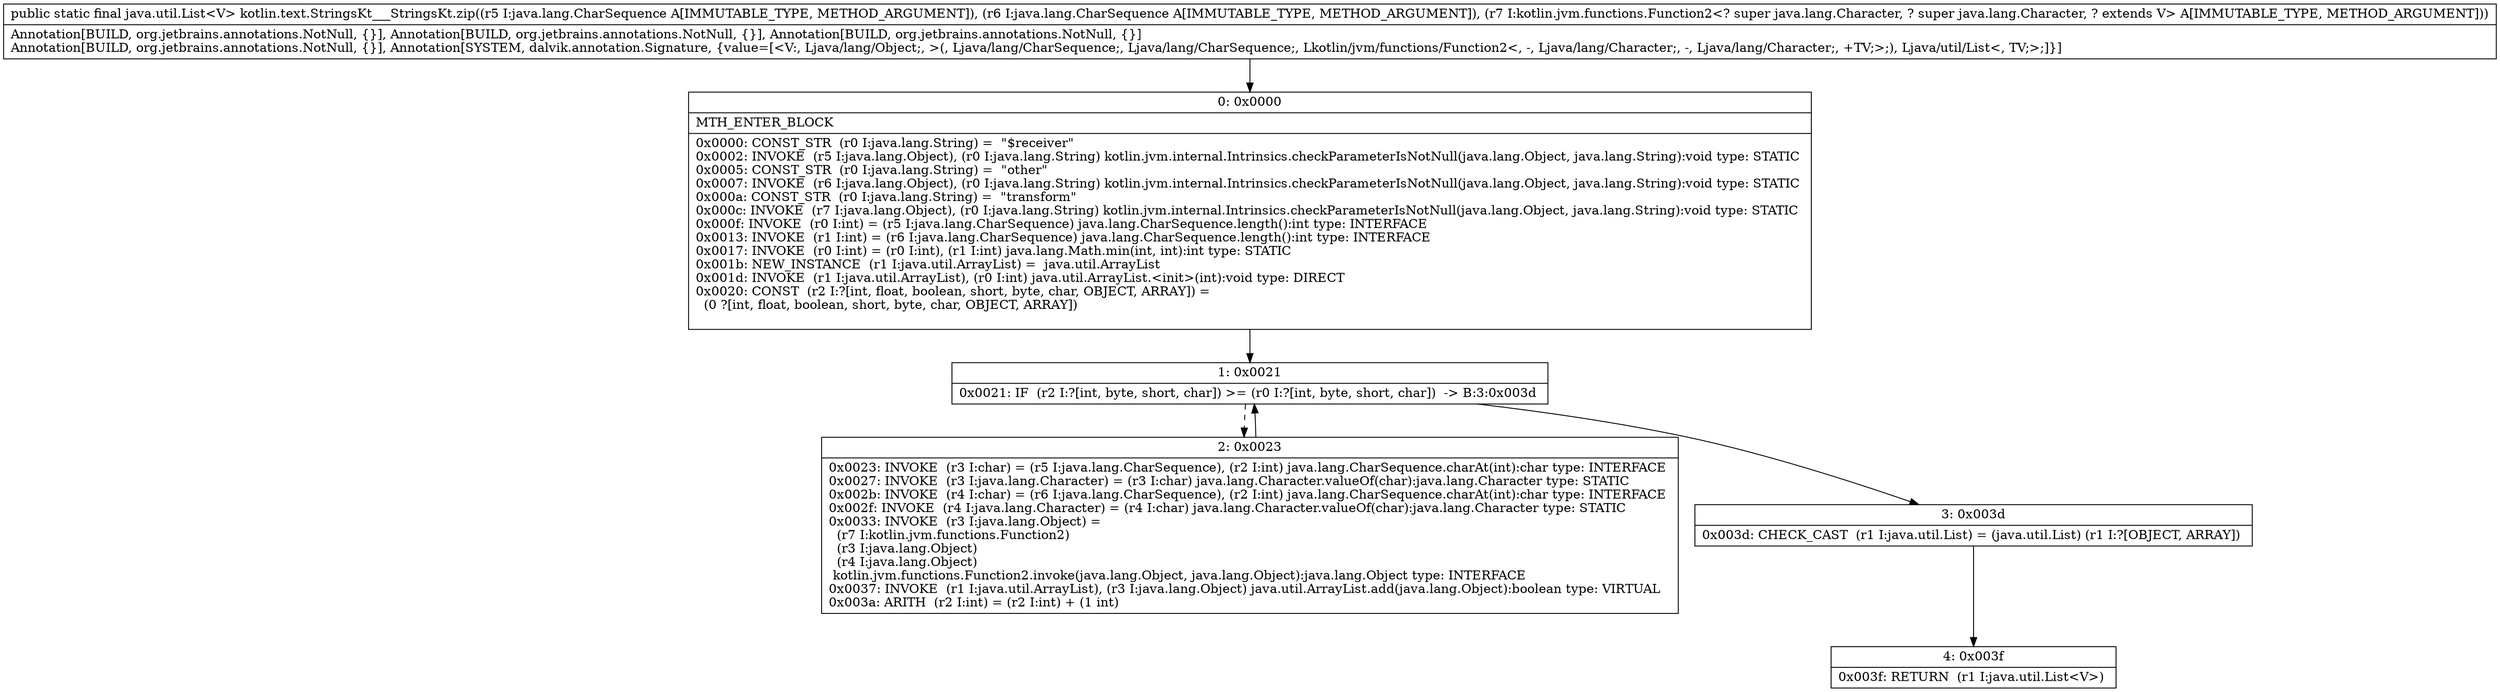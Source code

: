 digraph "CFG forkotlin.text.StringsKt___StringsKt.zip(Ljava\/lang\/CharSequence;Ljava\/lang\/CharSequence;Lkotlin\/jvm\/functions\/Function2;)Ljava\/util\/List;" {
Node_0 [shape=record,label="{0\:\ 0x0000|MTH_ENTER_BLOCK\l|0x0000: CONST_STR  (r0 I:java.lang.String) =  \"$receiver\" \l0x0002: INVOKE  (r5 I:java.lang.Object), (r0 I:java.lang.String) kotlin.jvm.internal.Intrinsics.checkParameterIsNotNull(java.lang.Object, java.lang.String):void type: STATIC \l0x0005: CONST_STR  (r0 I:java.lang.String) =  \"other\" \l0x0007: INVOKE  (r6 I:java.lang.Object), (r0 I:java.lang.String) kotlin.jvm.internal.Intrinsics.checkParameterIsNotNull(java.lang.Object, java.lang.String):void type: STATIC \l0x000a: CONST_STR  (r0 I:java.lang.String) =  \"transform\" \l0x000c: INVOKE  (r7 I:java.lang.Object), (r0 I:java.lang.String) kotlin.jvm.internal.Intrinsics.checkParameterIsNotNull(java.lang.Object, java.lang.String):void type: STATIC \l0x000f: INVOKE  (r0 I:int) = (r5 I:java.lang.CharSequence) java.lang.CharSequence.length():int type: INTERFACE \l0x0013: INVOKE  (r1 I:int) = (r6 I:java.lang.CharSequence) java.lang.CharSequence.length():int type: INTERFACE \l0x0017: INVOKE  (r0 I:int) = (r0 I:int), (r1 I:int) java.lang.Math.min(int, int):int type: STATIC \l0x001b: NEW_INSTANCE  (r1 I:java.util.ArrayList) =  java.util.ArrayList \l0x001d: INVOKE  (r1 I:java.util.ArrayList), (r0 I:int) java.util.ArrayList.\<init\>(int):void type: DIRECT \l0x0020: CONST  (r2 I:?[int, float, boolean, short, byte, char, OBJECT, ARRAY]) = \l  (0 ?[int, float, boolean, short, byte, char, OBJECT, ARRAY])\l \l}"];
Node_1 [shape=record,label="{1\:\ 0x0021|0x0021: IF  (r2 I:?[int, byte, short, char]) \>= (r0 I:?[int, byte, short, char])  \-\> B:3:0x003d \l}"];
Node_2 [shape=record,label="{2\:\ 0x0023|0x0023: INVOKE  (r3 I:char) = (r5 I:java.lang.CharSequence), (r2 I:int) java.lang.CharSequence.charAt(int):char type: INTERFACE \l0x0027: INVOKE  (r3 I:java.lang.Character) = (r3 I:char) java.lang.Character.valueOf(char):java.lang.Character type: STATIC \l0x002b: INVOKE  (r4 I:char) = (r6 I:java.lang.CharSequence), (r2 I:int) java.lang.CharSequence.charAt(int):char type: INTERFACE \l0x002f: INVOKE  (r4 I:java.lang.Character) = (r4 I:char) java.lang.Character.valueOf(char):java.lang.Character type: STATIC \l0x0033: INVOKE  (r3 I:java.lang.Object) = \l  (r7 I:kotlin.jvm.functions.Function2)\l  (r3 I:java.lang.Object)\l  (r4 I:java.lang.Object)\l kotlin.jvm.functions.Function2.invoke(java.lang.Object, java.lang.Object):java.lang.Object type: INTERFACE \l0x0037: INVOKE  (r1 I:java.util.ArrayList), (r3 I:java.lang.Object) java.util.ArrayList.add(java.lang.Object):boolean type: VIRTUAL \l0x003a: ARITH  (r2 I:int) = (r2 I:int) + (1 int) \l}"];
Node_3 [shape=record,label="{3\:\ 0x003d|0x003d: CHECK_CAST  (r1 I:java.util.List) = (java.util.List) (r1 I:?[OBJECT, ARRAY]) \l}"];
Node_4 [shape=record,label="{4\:\ 0x003f|0x003f: RETURN  (r1 I:java.util.List\<V\>) \l}"];
MethodNode[shape=record,label="{public static final java.util.List\<V\> kotlin.text.StringsKt___StringsKt.zip((r5 I:java.lang.CharSequence A[IMMUTABLE_TYPE, METHOD_ARGUMENT]), (r6 I:java.lang.CharSequence A[IMMUTABLE_TYPE, METHOD_ARGUMENT]), (r7 I:kotlin.jvm.functions.Function2\<? super java.lang.Character, ? super java.lang.Character, ? extends V\> A[IMMUTABLE_TYPE, METHOD_ARGUMENT]))  | Annotation[BUILD, org.jetbrains.annotations.NotNull, \{\}], Annotation[BUILD, org.jetbrains.annotations.NotNull, \{\}], Annotation[BUILD, org.jetbrains.annotations.NotNull, \{\}]\lAnnotation[BUILD, org.jetbrains.annotations.NotNull, \{\}], Annotation[SYSTEM, dalvik.annotation.Signature, \{value=[\<V:, Ljava\/lang\/Object;, \>(, Ljava\/lang\/CharSequence;, Ljava\/lang\/CharSequence;, Lkotlin\/jvm\/functions\/Function2\<, \-, Ljava\/lang\/Character;, \-, Ljava\/lang\/Character;, +TV;\>;), Ljava\/util\/List\<, TV;\>;]\}]\l}"];
MethodNode -> Node_0;
Node_0 -> Node_1;
Node_1 -> Node_2[style=dashed];
Node_1 -> Node_3;
Node_2 -> Node_1;
Node_3 -> Node_4;
}

